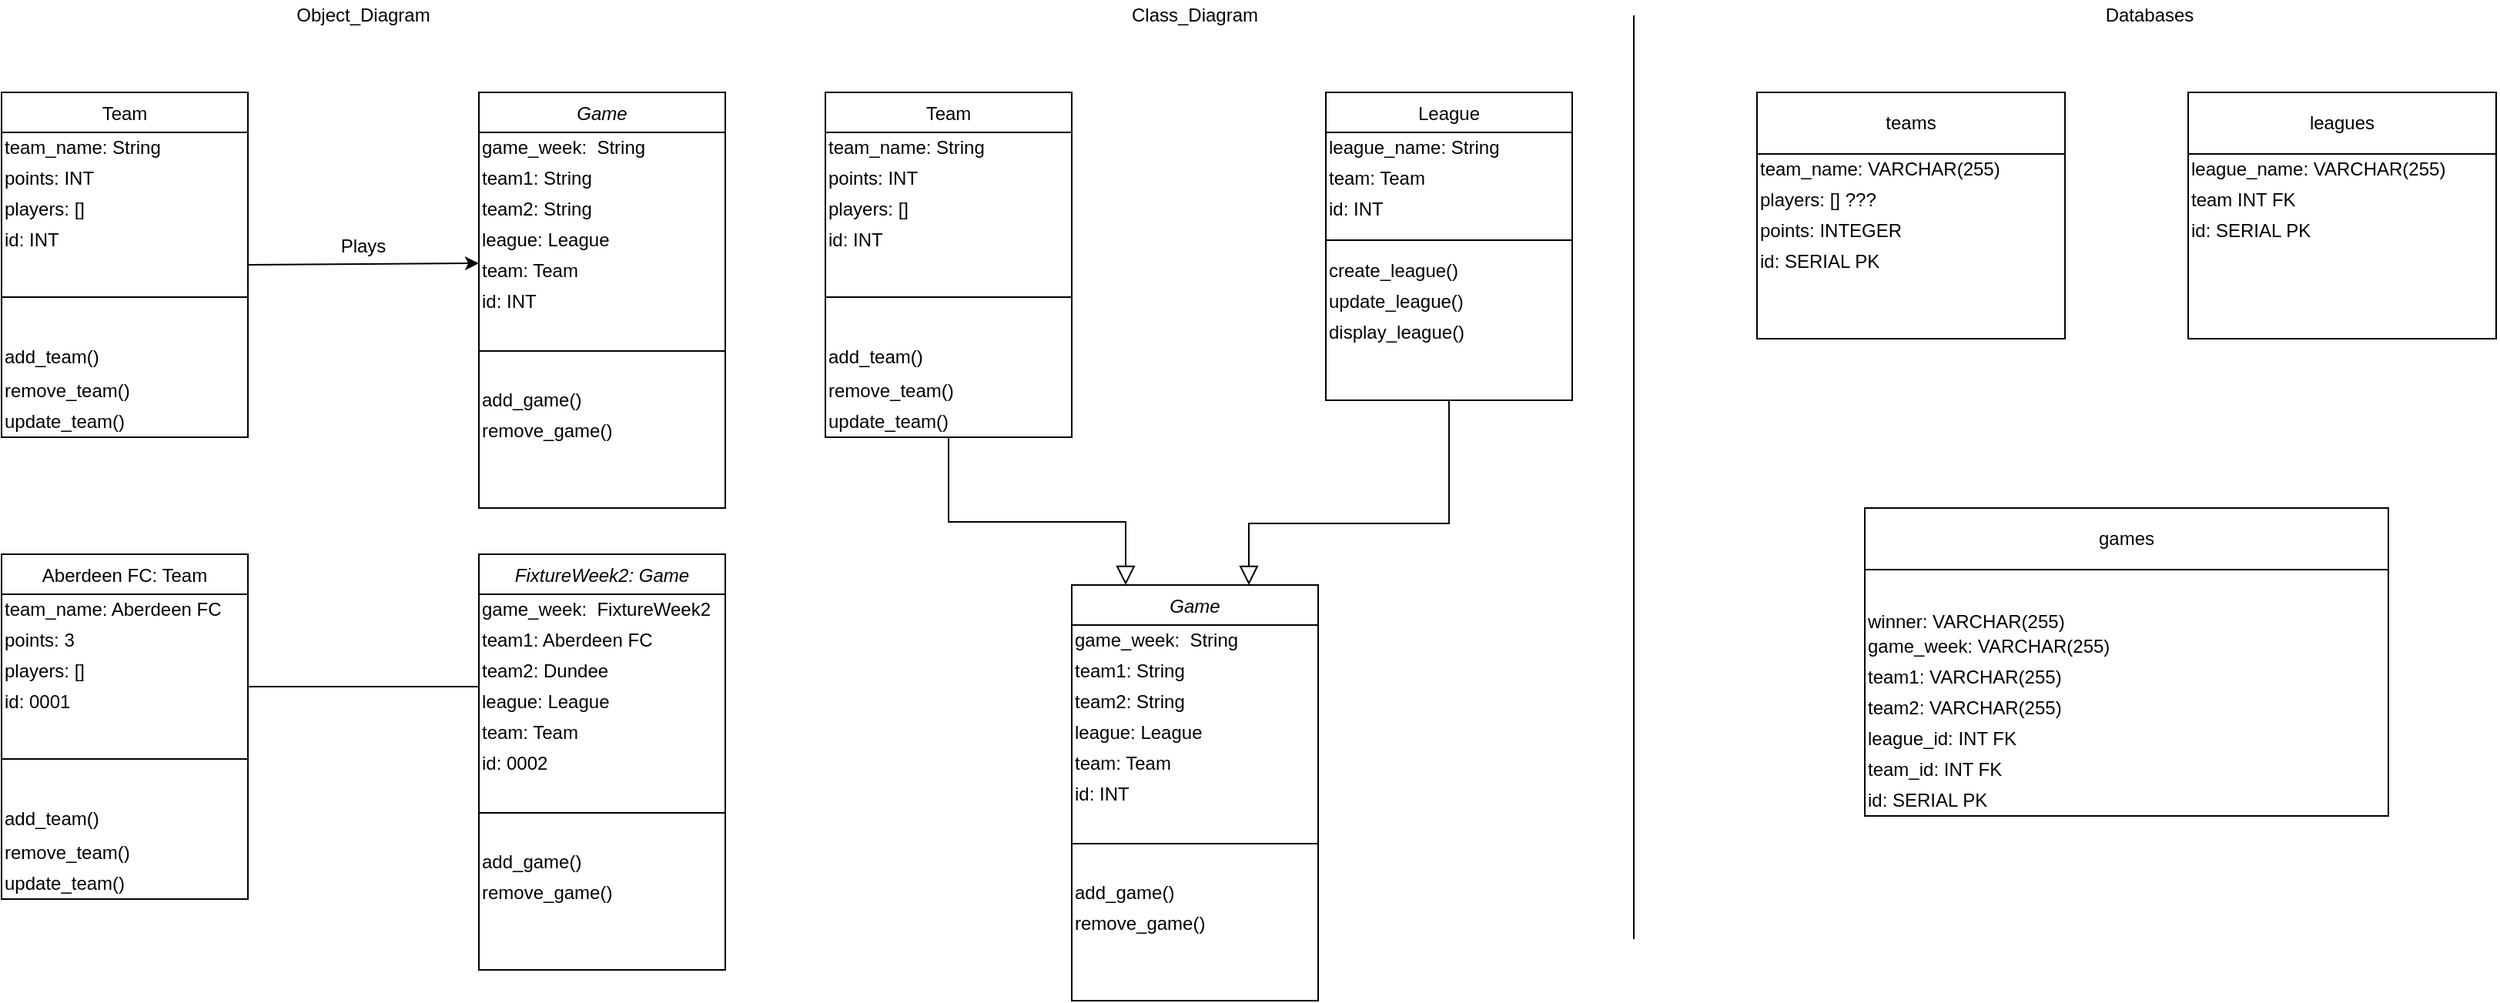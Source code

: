 <mxfile version="14.1.8" type="device"><diagram id="C5RBs43oDa-KdzZeNtuy" name="Page-1"><mxGraphModel dx="2047" dy="715" grid="1" gridSize="10" guides="1" tooltips="1" connect="1" arrows="1" fold="1" page="1" pageScale="1" pageWidth="1169" pageHeight="827" math="0" shadow="0"><root><mxCell id="WIyWlLk6GJQsqaUBKTNV-0"/><mxCell id="WIyWlLk6GJQsqaUBKTNV-1" parent="WIyWlLk6GJQsqaUBKTNV-0"/><mxCell id="zkfFHV4jXpPFQw0GAbJ--12" value="" style="endArrow=block;endSize=10;endFill=0;shadow=0;strokeWidth=1;rounded=0;edgeStyle=elbowEdgeStyle;elbow=vertical;" parent="WIyWlLk6GJQsqaUBKTNV-1" source="zkfFHV4jXpPFQw0GAbJ--6" target="zkfFHV4jXpPFQw0GAbJ--0" edge="1"><mxGeometry width="160" relative="1" as="geometry"><mxPoint x="195" y="-77" as="sourcePoint"/><mxPoint x="195" y="-77" as="targetPoint"/><Array as="points"><mxPoint x="230" y="359"/></Array></mxGeometry></mxCell><mxCell id="zkfFHV4jXpPFQw0GAbJ--16" value="" style="endArrow=block;endSize=10;endFill=0;shadow=0;strokeWidth=1;rounded=0;edgeStyle=elbowEdgeStyle;elbow=vertical;" parent="WIyWlLk6GJQsqaUBKTNV-1" source="zkfFHV4jXpPFQw0GAbJ--13" target="zkfFHV4jXpPFQw0GAbJ--0" edge="1"><mxGeometry width="160" relative="1" as="geometry"><mxPoint x="205" y="93" as="sourcePoint"/><mxPoint x="305" y="-9" as="targetPoint"/><Array as="points"><mxPoint x="310" y="360"/></Array></mxGeometry></mxCell><mxCell id="uyrOl6JC3aJBvTOo_luT-0" value="" style="endArrow=none;html=1;" parent="WIyWlLk6GJQsqaUBKTNV-1" edge="1"><mxGeometry width="50" height="50" relative="1" as="geometry"><mxPoint x="560" y="630" as="sourcePoint"/><mxPoint x="560" y="30" as="targetPoint"/></mxGeometry></mxCell><mxCell id="uyrOl6JC3aJBvTOo_luT-2" value="Class_Diagram" style="text;html=1;strokeColor=none;fillColor=none;align=center;verticalAlign=middle;whiteSpace=wrap;rounded=0;" parent="WIyWlLk6GJQsqaUBKTNV-1" vertex="1"><mxGeometry x="200" y="20" width="150" height="20" as="geometry"/></mxCell><mxCell id="uyrOl6JC3aJBvTOo_luT-3" value="Databases" style="text;html=1;strokeColor=none;fillColor=none;align=center;verticalAlign=middle;whiteSpace=wrap;rounded=0;" parent="WIyWlLk6GJQsqaUBKTNV-1" vertex="1"><mxGeometry x="840" y="20" width="110" height="20" as="geometry"/></mxCell><mxCell id="uyrOl6JC3aJBvTOo_luT-4" value="" style="rounded=0;whiteSpace=wrap;html=1;" parent="WIyWlLk6GJQsqaUBKTNV-1" vertex="1"><mxGeometry x="640" y="80" width="200" height="160" as="geometry"/></mxCell><mxCell id="uyrOl6JC3aJBvTOo_luT-5" value="" style="rounded=0;whiteSpace=wrap;html=1;" parent="WIyWlLk6GJQsqaUBKTNV-1" vertex="1"><mxGeometry x="920" y="80" width="200" height="160" as="geometry"/></mxCell><mxCell id="uyrOl6JC3aJBvTOo_luT-6" value="" style="rounded=0;whiteSpace=wrap;html=1;" parent="WIyWlLk6GJQsqaUBKTNV-1" vertex="1"><mxGeometry x="710" y="350" width="340" height="200" as="geometry"/></mxCell><mxCell id="uyrOl6JC3aJBvTOo_luT-7" value="" style="endArrow=none;html=1;entryX=1;entryY=0.25;entryDx=0;entryDy=0;exitX=0;exitY=0.25;exitDx=0;exitDy=0;" parent="WIyWlLk6GJQsqaUBKTNV-1" source="uyrOl6JC3aJBvTOo_luT-4" target="uyrOl6JC3aJBvTOo_luT-4" edge="1"><mxGeometry width="50" height="50" relative="1" as="geometry"><mxPoint x="400" y="310" as="sourcePoint"/><mxPoint x="450" y="260" as="targetPoint"/></mxGeometry></mxCell><mxCell id="uyrOl6JC3aJBvTOo_luT-8" value="" style="endArrow=none;html=1;entryX=1;entryY=0.25;entryDx=0;entryDy=0;exitX=0;exitY=0.25;exitDx=0;exitDy=0;" parent="WIyWlLk6GJQsqaUBKTNV-1" source="uyrOl6JC3aJBvTOo_luT-5" target="uyrOl6JC3aJBvTOo_luT-5" edge="1"><mxGeometry width="50" height="50" relative="1" as="geometry"><mxPoint x="400" y="310" as="sourcePoint"/><mxPoint x="450" y="260" as="targetPoint"/></mxGeometry></mxCell><mxCell id="uyrOl6JC3aJBvTOo_luT-11" value="teams" style="text;html=1;strokeColor=none;fillColor=none;align=center;verticalAlign=middle;whiteSpace=wrap;rounded=0;" parent="WIyWlLk6GJQsqaUBKTNV-1" vertex="1"><mxGeometry x="640" y="80" width="200" height="40" as="geometry"/></mxCell><mxCell id="uyrOl6JC3aJBvTOo_luT-12" value="games" style="text;html=1;strokeColor=none;fillColor=none;align=center;verticalAlign=middle;whiteSpace=wrap;rounded=0;" parent="WIyWlLk6GJQsqaUBKTNV-1" vertex="1"><mxGeometry x="710" y="350" width="340" height="40" as="geometry"/></mxCell><mxCell id="uyrOl6JC3aJBvTOo_luT-13" value="leagues" style="text;html=1;strokeColor=none;fillColor=none;align=center;verticalAlign=middle;whiteSpace=wrap;rounded=0;" parent="WIyWlLk6GJQsqaUBKTNV-1" vertex="1"><mxGeometry x="920" y="80" width="200" height="40" as="geometry"/></mxCell><mxCell id="zkfFHV4jXpPFQw0GAbJ--6" value="Team" style="swimlane;fontStyle=0;align=center;verticalAlign=top;childLayout=stackLayout;horizontal=1;startSize=26;horizontalStack=0;resizeParent=1;resizeLast=0;collapsible=1;marginBottom=0;rounded=0;shadow=0;strokeWidth=1;" parent="WIyWlLk6GJQsqaUBKTNV-1" vertex="1"><mxGeometry x="35" y="80" width="160" height="224" as="geometry"><mxRectangle x="130" y="380" width="160" height="26" as="alternateBounds"/></mxGeometry></mxCell><mxCell id="DFy3g-DkhLJkkt__Lro6-4" value="team_name: String" style="text;html=1;strokeColor=none;fillColor=none;align=left;verticalAlign=middle;whiteSpace=wrap;rounded=0;" parent="zkfFHV4jXpPFQw0GAbJ--6" vertex="1"><mxGeometry y="26" width="160" height="20" as="geometry"/></mxCell><mxCell id="5eMa5YOiXIp5N2IRgjDv-0" value="points: INT" style="text;html=1;strokeColor=none;fillColor=none;align=left;verticalAlign=middle;whiteSpace=wrap;rounded=0;" parent="zkfFHV4jXpPFQw0GAbJ--6" vertex="1"><mxGeometry y="46" width="160" height="20" as="geometry"/></mxCell><mxCell id="DFy3g-DkhLJkkt__Lro6-14" value="players: []" style="text;html=1;strokeColor=none;fillColor=none;align=left;verticalAlign=middle;whiteSpace=wrap;rounded=0;" parent="zkfFHV4jXpPFQw0GAbJ--6" vertex="1"><mxGeometry y="66" width="160" height="20" as="geometry"/></mxCell><mxCell id="DFy3g-DkhLJkkt__Lro6-13" value="id: INT" style="text;html=1;strokeColor=none;fillColor=none;align=left;verticalAlign=middle;whiteSpace=wrap;rounded=0;" parent="zkfFHV4jXpPFQw0GAbJ--6" vertex="1"><mxGeometry y="86" width="160" height="20" as="geometry"/></mxCell><mxCell id="zkfFHV4jXpPFQw0GAbJ--9" value="" style="line;html=1;strokeWidth=1;align=left;verticalAlign=middle;spacingTop=-1;spacingLeft=3;spacingRight=3;rotatable=0;labelPosition=right;points=[];portConstraint=eastwest;" parent="zkfFHV4jXpPFQw0GAbJ--6" vertex="1"><mxGeometry y="106" width="160" height="54" as="geometry"/></mxCell><mxCell id="yXatqnM2NVq_Ru4XXV55-59" value="add_team()" style="text;html=1;strokeColor=none;fillColor=none;align=left;verticalAlign=middle;whiteSpace=wrap;rounded=0;" vertex="1" parent="zkfFHV4jXpPFQw0GAbJ--6"><mxGeometry y="160" width="160" height="24" as="geometry"/></mxCell><mxCell id="yXatqnM2NVq_Ru4XXV55-60" value="remove_team()" style="text;html=1;strokeColor=none;fillColor=none;align=left;verticalAlign=middle;whiteSpace=wrap;rounded=0;" vertex="1" parent="zkfFHV4jXpPFQw0GAbJ--6"><mxGeometry y="184" width="160" height="20" as="geometry"/></mxCell><mxCell id="yXatqnM2NVq_Ru4XXV55-61" value="update_team()" style="text;html=1;strokeColor=none;fillColor=none;align=left;verticalAlign=middle;whiteSpace=wrap;rounded=0;" vertex="1" parent="zkfFHV4jXpPFQw0GAbJ--6"><mxGeometry y="204" width="160" height="20" as="geometry"/></mxCell><mxCell id="zkfFHV4jXpPFQw0GAbJ--0" value="Game" style="swimlane;fontStyle=2;align=center;verticalAlign=top;childLayout=stackLayout;horizontal=1;startSize=26;horizontalStack=0;resizeParent=1;resizeLast=0;collapsible=1;marginBottom=0;rounded=0;shadow=0;strokeWidth=1;" parent="WIyWlLk6GJQsqaUBKTNV-1" vertex="1"><mxGeometry x="195" y="400" width="160" height="270" as="geometry"><mxRectangle x="230" y="140" width="160" height="26" as="alternateBounds"/></mxGeometry></mxCell><mxCell id="DFy3g-DkhLJkkt__Lro6-10" value="game_week:&amp;nbsp; String" style="text;html=1;align=left;verticalAlign=middle;whiteSpace=wrap;rounded=0;" parent="zkfFHV4jXpPFQw0GAbJ--0" vertex="1"><mxGeometry y="26" width="160" height="20" as="geometry"/></mxCell><mxCell id="DFy3g-DkhLJkkt__Lro6-19" value="team1: String" style="text;html=1;align=left;verticalAlign=middle;whiteSpace=wrap;rounded=0;" parent="zkfFHV4jXpPFQw0GAbJ--0" vertex="1"><mxGeometry y="46" width="160" height="20" as="geometry"/></mxCell><mxCell id="DFy3g-DkhLJkkt__Lro6-8" value="team2: String" style="text;html=1;align=left;verticalAlign=middle;whiteSpace=wrap;rounded=0;" parent="zkfFHV4jXpPFQw0GAbJ--0" vertex="1"><mxGeometry y="66" width="160" height="20" as="geometry"/></mxCell><mxCell id="DFy3g-DkhLJkkt__Lro6-6" value="league: League" style="text;html=1;strokeColor=none;fillColor=none;align=left;verticalAlign=middle;whiteSpace=wrap;rounded=0;" parent="zkfFHV4jXpPFQw0GAbJ--0" vertex="1"><mxGeometry y="86" width="160" height="20" as="geometry"/></mxCell><mxCell id="DFy3g-DkhLJkkt__Lro6-7" value="team: Team" style="text;html=1;strokeColor=none;fillColor=none;align=left;verticalAlign=middle;whiteSpace=wrap;rounded=0;" parent="zkfFHV4jXpPFQw0GAbJ--0" vertex="1"><mxGeometry y="106" width="160" height="20" as="geometry"/></mxCell><mxCell id="DFy3g-DkhLJkkt__Lro6-9" value="id: INT" style="text;html=1;strokeColor=none;fillColor=none;align=left;verticalAlign=middle;whiteSpace=wrap;rounded=0;" parent="zkfFHV4jXpPFQw0GAbJ--0" vertex="1"><mxGeometry y="126" width="160" height="20" as="geometry"/></mxCell><mxCell id="zkfFHV4jXpPFQw0GAbJ--4" value="" style="line;html=1;strokeWidth=1;align=left;verticalAlign=middle;spacingTop=-1;spacingLeft=3;spacingRight=3;rotatable=0;labelPosition=right;points=[];portConstraint=eastwest;" parent="zkfFHV4jXpPFQw0GAbJ--0" vertex="1"><mxGeometry y="146" width="160" height="44" as="geometry"/></mxCell><mxCell id="yXatqnM2NVq_Ru4XXV55-64" value="add_game()" style="text;html=1;strokeColor=none;fillColor=none;align=left;verticalAlign=middle;whiteSpace=wrap;rounded=0;" vertex="1" parent="zkfFHV4jXpPFQw0GAbJ--0"><mxGeometry y="190" width="160" height="20" as="geometry"/></mxCell><mxCell id="yXatqnM2NVq_Ru4XXV55-65" value="remove_game()" style="text;html=1;strokeColor=none;fillColor=none;align=left;verticalAlign=middle;whiteSpace=wrap;rounded=0;" vertex="1" parent="zkfFHV4jXpPFQw0GAbJ--0"><mxGeometry y="210" width="160" height="20" as="geometry"/></mxCell><mxCell id="59Xm5ghBvC9s5oEC28B8-0" value="team_name: VARCHAR(255)" style="text;html=1;strokeColor=none;fillColor=none;align=left;verticalAlign=middle;whiteSpace=wrap;rounded=0;" parent="WIyWlLk6GJQsqaUBKTNV-1" vertex="1"><mxGeometry x="640" y="120" width="200" height="20" as="geometry"/></mxCell><mxCell id="59Xm5ghBvC9s5oEC28B8-1" value="id: SERIAL PK" style="text;html=1;strokeColor=none;fillColor=none;align=left;verticalAlign=middle;whiteSpace=wrap;rounded=0;" parent="WIyWlLk6GJQsqaUBKTNV-1" vertex="1"><mxGeometry x="640" y="180" width="200" height="20" as="geometry"/></mxCell><mxCell id="59Xm5ghBvC9s5oEC28B8-2" value="players: [] ???" style="text;html=1;strokeColor=none;fillColor=none;align=left;verticalAlign=middle;whiteSpace=wrap;rounded=0;" parent="WIyWlLk6GJQsqaUBKTNV-1" vertex="1"><mxGeometry x="640" y="140" width="200" height="20" as="geometry"/></mxCell><mxCell id="59Xm5ghBvC9s5oEC28B8-3" value="league_name: VARCHAR(255)" style="text;html=1;strokeColor=none;fillColor=none;align=left;verticalAlign=middle;whiteSpace=wrap;rounded=0;" parent="WIyWlLk6GJQsqaUBKTNV-1" vertex="1"><mxGeometry x="920" y="120" width="200" height="20" as="geometry"/></mxCell><mxCell id="59Xm5ghBvC9s5oEC28B8-4" value="id: SERIAL PK" style="text;html=1;strokeColor=none;fillColor=none;align=left;verticalAlign=middle;whiteSpace=wrap;rounded=0;" parent="WIyWlLk6GJQsqaUBKTNV-1" vertex="1"><mxGeometry x="920" y="160" width="200" height="20" as="geometry"/></mxCell><mxCell id="59Xm5ghBvC9s5oEC28B8-5" value="team_id: INT FK" style="text;html=1;strokeColor=none;fillColor=none;align=left;verticalAlign=middle;whiteSpace=wrap;rounded=0;" parent="WIyWlLk6GJQsqaUBKTNV-1" vertex="1"><mxGeometry x="710" y="510" width="340" height="20" as="geometry"/></mxCell><mxCell id="59Xm5ghBvC9s5oEC28B8-6" value="game_week: VARCHAR(255)" style="text;html=1;strokeColor=none;fillColor=none;align=left;verticalAlign=middle;whiteSpace=wrap;rounded=0;" parent="WIyWlLk6GJQsqaUBKTNV-1" vertex="1"><mxGeometry x="710" y="430" width="340" height="20" as="geometry"/></mxCell><mxCell id="59Xm5ghBvC9s5oEC28B8-7" value="id: SERIAL PK" style="text;html=1;strokeColor=none;fillColor=none;align=left;verticalAlign=middle;whiteSpace=wrap;rounded=0;" parent="WIyWlLk6GJQsqaUBKTNV-1" vertex="1"><mxGeometry x="710" y="530" width="340" height="20" as="geometry"/></mxCell><mxCell id="59Xm5ghBvC9s5oEC28B8-12" value="team1: VARCHAR(255)" style="text;html=1;strokeColor=none;fillColor=none;align=left;verticalAlign=middle;whiteSpace=wrap;rounded=0;" parent="WIyWlLk6GJQsqaUBKTNV-1" vertex="1"><mxGeometry x="710" y="450" width="340" height="20" as="geometry"/></mxCell><mxCell id="59Xm5ghBvC9s5oEC28B8-13" value="team2: VARCHAR(255)" style="text;html=1;strokeColor=none;fillColor=none;align=left;verticalAlign=middle;whiteSpace=wrap;rounded=0;" parent="WIyWlLk6GJQsqaUBKTNV-1" vertex="1"><mxGeometry x="710" y="470" width="340" height="20" as="geometry"/></mxCell><mxCell id="zkfFHV4jXpPFQw0GAbJ--13" value="League" style="swimlane;fontStyle=0;align=center;verticalAlign=top;childLayout=stackLayout;horizontal=1;startSize=26;horizontalStack=0;resizeParent=1;resizeLast=0;collapsible=1;marginBottom=0;rounded=0;shadow=0;strokeWidth=1;" parent="WIyWlLk6GJQsqaUBKTNV-1" vertex="1"><mxGeometry x="360" y="80" width="160" height="200" as="geometry"><mxRectangle x="340" y="380" width="170" height="26" as="alternateBounds"/></mxGeometry></mxCell><mxCell id="DFy3g-DkhLJkkt__Lro6-18" value="league_name: String" style="text;html=1;strokeColor=none;fillColor=none;align=left;verticalAlign=middle;whiteSpace=wrap;rounded=0;" parent="zkfFHV4jXpPFQw0GAbJ--13" vertex="1"><mxGeometry y="26" width="160" height="20" as="geometry"/></mxCell><mxCell id="5nBagAm6ukxaj6HuRCPi-0" value="team: Team" style="text;html=1;strokeColor=none;fillColor=none;align=left;verticalAlign=middle;whiteSpace=wrap;rounded=0;" parent="zkfFHV4jXpPFQw0GAbJ--13" vertex="1"><mxGeometry y="46" width="160" height="20" as="geometry"/></mxCell><mxCell id="DFy3g-DkhLJkkt__Lro6-5" value="id: INT" style="text;html=1;strokeColor=none;fillColor=none;align=left;verticalAlign=middle;whiteSpace=wrap;rounded=0;" parent="zkfFHV4jXpPFQw0GAbJ--13" vertex="1"><mxGeometry y="66" width="160" height="20" as="geometry"/></mxCell><mxCell id="zkfFHV4jXpPFQw0GAbJ--15" value="" style="line;html=1;strokeWidth=1;align=left;verticalAlign=middle;spacingTop=-1;spacingLeft=3;spacingRight=3;rotatable=0;labelPosition=right;points=[];portConstraint=eastwest;" parent="zkfFHV4jXpPFQw0GAbJ--13" vertex="1"><mxGeometry y="86" width="160" height="20" as="geometry"/></mxCell><mxCell id="5nBagAm6ukxaj6HuRCPi-4" value="create_league()" style="text;html=1;strokeColor=none;fillColor=none;align=left;verticalAlign=middle;whiteSpace=wrap;rounded=0;" parent="zkfFHV4jXpPFQw0GAbJ--13" vertex="1"><mxGeometry y="106" width="160" height="20" as="geometry"/></mxCell><mxCell id="yXatqnM2NVq_Ru4XXV55-66" value="update_league()" style="text;html=1;strokeColor=none;fillColor=none;align=left;verticalAlign=middle;whiteSpace=wrap;rounded=0;" vertex="1" parent="zkfFHV4jXpPFQw0GAbJ--13"><mxGeometry y="126" width="160" height="20" as="geometry"/></mxCell><mxCell id="5nBagAm6ukxaj6HuRCPi-5" value="display_league()" style="text;html=1;strokeColor=none;fillColor=none;align=left;verticalAlign=middle;whiteSpace=wrap;rounded=0;" parent="zkfFHV4jXpPFQw0GAbJ--13" vertex="1"><mxGeometry y="146" width="160" height="20" as="geometry"/></mxCell><mxCell id="5nBagAm6ukxaj6HuRCPi-9" value="points: INTEGER" style="text;html=1;strokeColor=none;fillColor=none;align=left;verticalAlign=middle;whiteSpace=wrap;rounded=0;" parent="WIyWlLk6GJQsqaUBKTNV-1" vertex="1"><mxGeometry x="640" y="160" width="200" height="20" as="geometry"/></mxCell><mxCell id="5nBagAm6ukxaj6HuRCPi-12" value="team INT FK" style="text;html=1;strokeColor=none;fillColor=none;align=left;verticalAlign=middle;whiteSpace=wrap;rounded=0;" parent="WIyWlLk6GJQsqaUBKTNV-1" vertex="1"><mxGeometry x="920" y="140" width="200" height="20" as="geometry"/></mxCell><mxCell id="5nBagAm6ukxaj6HuRCPi-13" value="league_id: INT FK" style="text;html=1;strokeColor=none;fillColor=none;align=left;verticalAlign=middle;whiteSpace=wrap;rounded=0;" parent="WIyWlLk6GJQsqaUBKTNV-1" vertex="1"><mxGeometry x="710" y="490" width="340" height="20" as="geometry"/></mxCell><mxCell id="5nBagAm6ukxaj6HuRCPi-15" value="" style="endArrow=none;html=1;exitX=0;exitY=1;exitDx=0;exitDy=0;entryX=1;entryY=1;entryDx=0;entryDy=0;" parent="WIyWlLk6GJQsqaUBKTNV-1" source="uyrOl6JC3aJBvTOo_luT-12" target="uyrOl6JC3aJBvTOo_luT-12" edge="1"><mxGeometry width="50" height="50" relative="1" as="geometry"><mxPoint x="700" y="330" as="sourcePoint"/><mxPoint x="750" y="280" as="targetPoint"/></mxGeometry></mxCell><mxCell id="5eMa5YOiXIp5N2IRgjDv-1" value="winner: VARCHAR(255)" style="text;html=1;strokeColor=none;fillColor=none;align=left;verticalAlign=middle;whiteSpace=wrap;rounded=0;" parent="WIyWlLk6GJQsqaUBKTNV-1" vertex="1"><mxGeometry x="710" y="414" width="340" height="20" as="geometry"/></mxCell><mxCell id="yXatqnM2NVq_Ru4XXV55-3" value="Team" style="swimlane;fontStyle=0;align=center;verticalAlign=top;childLayout=stackLayout;horizontal=1;startSize=26;horizontalStack=0;resizeParent=1;resizeLast=0;collapsible=1;marginBottom=0;rounded=0;shadow=0;strokeWidth=1;" vertex="1" parent="WIyWlLk6GJQsqaUBKTNV-1"><mxGeometry x="-500" y="80" width="160" height="224" as="geometry"><mxRectangle x="130" y="380" width="160" height="26" as="alternateBounds"/></mxGeometry></mxCell><mxCell id="yXatqnM2NVq_Ru4XXV55-4" value="team_name: String" style="text;html=1;strokeColor=none;fillColor=none;align=left;verticalAlign=middle;whiteSpace=wrap;rounded=0;" vertex="1" parent="yXatqnM2NVq_Ru4XXV55-3"><mxGeometry y="26" width="160" height="20" as="geometry"/></mxCell><mxCell id="yXatqnM2NVq_Ru4XXV55-5" value="points: INT" style="text;html=1;strokeColor=none;fillColor=none;align=left;verticalAlign=middle;whiteSpace=wrap;rounded=0;" vertex="1" parent="yXatqnM2NVq_Ru4XXV55-3"><mxGeometry y="46" width="160" height="20" as="geometry"/></mxCell><mxCell id="yXatqnM2NVq_Ru4XXV55-6" value="players: []" style="text;html=1;strokeColor=none;fillColor=none;align=left;verticalAlign=middle;whiteSpace=wrap;rounded=0;" vertex="1" parent="yXatqnM2NVq_Ru4XXV55-3"><mxGeometry y="66" width="160" height="20" as="geometry"/></mxCell><mxCell id="yXatqnM2NVq_Ru4XXV55-7" value="id: INT" style="text;html=1;strokeColor=none;fillColor=none;align=left;verticalAlign=middle;whiteSpace=wrap;rounded=0;" vertex="1" parent="yXatqnM2NVq_Ru4XXV55-3"><mxGeometry y="86" width="160" height="20" as="geometry"/></mxCell><mxCell id="yXatqnM2NVq_Ru4XXV55-8" value="" style="line;html=1;strokeWidth=1;align=left;verticalAlign=middle;spacingTop=-1;spacingLeft=3;spacingRight=3;rotatable=0;labelPosition=right;points=[];portConstraint=eastwest;" vertex="1" parent="yXatqnM2NVq_Ru4XXV55-3"><mxGeometry y="106" width="160" height="54" as="geometry"/></mxCell><mxCell id="yXatqnM2NVq_Ru4XXV55-11" value="add_team()" style="text;html=1;strokeColor=none;fillColor=none;align=left;verticalAlign=middle;whiteSpace=wrap;rounded=0;" vertex="1" parent="yXatqnM2NVq_Ru4XXV55-3"><mxGeometry y="160" width="160" height="24" as="geometry"/></mxCell><mxCell id="yXatqnM2NVq_Ru4XXV55-10" value="remove_team()" style="text;html=1;strokeColor=none;fillColor=none;align=left;verticalAlign=middle;whiteSpace=wrap;rounded=0;" vertex="1" parent="yXatqnM2NVq_Ru4XXV55-3"><mxGeometry y="184" width="160" height="20" as="geometry"/></mxCell><mxCell id="yXatqnM2NVq_Ru4XXV55-23" value="update_team()" style="text;html=1;strokeColor=none;fillColor=none;align=left;verticalAlign=middle;whiteSpace=wrap;rounded=0;" vertex="1" parent="yXatqnM2NVq_Ru4XXV55-3"><mxGeometry y="204" width="160" height="20" as="geometry"/></mxCell><mxCell id="yXatqnM2NVq_Ru4XXV55-12" value="Game" style="swimlane;fontStyle=2;align=center;verticalAlign=top;childLayout=stackLayout;horizontal=1;startSize=26;horizontalStack=0;resizeParent=1;resizeLast=0;collapsible=1;marginBottom=0;rounded=0;shadow=0;strokeWidth=1;" vertex="1" parent="WIyWlLk6GJQsqaUBKTNV-1"><mxGeometry x="-190" y="80" width="160" height="270" as="geometry"><mxRectangle x="230" y="140" width="160" height="26" as="alternateBounds"/></mxGeometry></mxCell><mxCell id="yXatqnM2NVq_Ru4XXV55-15" value="game_week:&amp;nbsp; String" style="text;html=1;align=left;verticalAlign=middle;whiteSpace=wrap;rounded=0;" vertex="1" parent="yXatqnM2NVq_Ru4XXV55-12"><mxGeometry y="26" width="160" height="20" as="geometry"/></mxCell><mxCell id="yXatqnM2NVq_Ru4XXV55-13" value="team1: String" style="text;html=1;align=left;verticalAlign=middle;whiteSpace=wrap;rounded=0;" vertex="1" parent="yXatqnM2NVq_Ru4XXV55-12"><mxGeometry y="46" width="160" height="20" as="geometry"/></mxCell><mxCell id="yXatqnM2NVq_Ru4XXV55-14" value="team2: String" style="text;html=1;align=left;verticalAlign=middle;whiteSpace=wrap;rounded=0;" vertex="1" parent="yXatqnM2NVq_Ru4XXV55-12"><mxGeometry y="66" width="160" height="20" as="geometry"/></mxCell><mxCell id="yXatqnM2NVq_Ru4XXV55-17" value="league: League" style="text;html=1;strokeColor=none;fillColor=none;align=left;verticalAlign=middle;whiteSpace=wrap;rounded=0;" vertex="1" parent="yXatqnM2NVq_Ru4XXV55-12"><mxGeometry y="86" width="160" height="20" as="geometry"/></mxCell><mxCell id="yXatqnM2NVq_Ru4XXV55-18" value="team: Team" style="text;html=1;strokeColor=none;fillColor=none;align=left;verticalAlign=middle;whiteSpace=wrap;rounded=0;" vertex="1" parent="yXatqnM2NVq_Ru4XXV55-12"><mxGeometry y="106" width="160" height="20" as="geometry"/></mxCell><mxCell id="yXatqnM2NVq_Ru4XXV55-19" value="id: INT" style="text;html=1;strokeColor=none;fillColor=none;align=left;verticalAlign=middle;whiteSpace=wrap;rounded=0;" vertex="1" parent="yXatqnM2NVq_Ru4XXV55-12"><mxGeometry y="126" width="160" height="20" as="geometry"/></mxCell><mxCell id="yXatqnM2NVq_Ru4XXV55-20" value="" style="line;html=1;strokeWidth=1;align=left;verticalAlign=middle;spacingTop=-1;spacingLeft=3;spacingRight=3;rotatable=0;labelPosition=right;points=[];portConstraint=eastwest;" vertex="1" parent="yXatqnM2NVq_Ru4XXV55-12"><mxGeometry y="146" width="160" height="44" as="geometry"/></mxCell><mxCell id="yXatqnM2NVq_Ru4XXV55-21" value="add_game()" style="text;html=1;strokeColor=none;fillColor=none;align=left;verticalAlign=middle;whiteSpace=wrap;rounded=0;" vertex="1" parent="yXatqnM2NVq_Ru4XXV55-12"><mxGeometry y="190" width="160" height="20" as="geometry"/></mxCell><mxCell id="yXatqnM2NVq_Ru4XXV55-22" value="remove_game()" style="text;html=1;strokeColor=none;fillColor=none;align=left;verticalAlign=middle;whiteSpace=wrap;rounded=0;" vertex="1" parent="yXatqnM2NVq_Ru4XXV55-12"><mxGeometry y="210" width="160" height="20" as="geometry"/></mxCell><mxCell id="yXatqnM2NVq_Ru4XXV55-31" value="Object_Diagram" style="text;html=1;strokeColor=none;fillColor=none;align=center;verticalAlign=middle;whiteSpace=wrap;rounded=0;" vertex="1" parent="WIyWlLk6GJQsqaUBKTNV-1"><mxGeometry x="-330" y="20" width="130" height="20" as="geometry"/></mxCell><mxCell id="yXatqnM2NVq_Ru4XXV55-32" value="Aberdeen FC: Team" style="swimlane;fontStyle=0;align=center;verticalAlign=top;childLayout=stackLayout;horizontal=1;startSize=26;horizontalStack=0;resizeParent=1;resizeLast=0;collapsible=1;marginBottom=0;rounded=0;shadow=0;strokeWidth=1;" vertex="1" parent="WIyWlLk6GJQsqaUBKTNV-1"><mxGeometry x="-500" y="380" width="160" height="224" as="geometry"><mxRectangle x="130" y="380" width="160" height="26" as="alternateBounds"/></mxGeometry></mxCell><mxCell id="yXatqnM2NVq_Ru4XXV55-33" value="team_name: Aberdeen FC" style="text;html=1;strokeColor=none;fillColor=none;align=left;verticalAlign=middle;whiteSpace=wrap;rounded=0;" vertex="1" parent="yXatqnM2NVq_Ru4XXV55-32"><mxGeometry y="26" width="160" height="20" as="geometry"/></mxCell><mxCell id="yXatqnM2NVq_Ru4XXV55-34" value="points: 3" style="text;html=1;strokeColor=none;fillColor=none;align=left;verticalAlign=middle;whiteSpace=wrap;rounded=0;" vertex="1" parent="yXatqnM2NVq_Ru4XXV55-32"><mxGeometry y="46" width="160" height="20" as="geometry"/></mxCell><mxCell id="yXatqnM2NVq_Ru4XXV55-35" value="players: []" style="text;html=1;strokeColor=none;fillColor=none;align=left;verticalAlign=middle;whiteSpace=wrap;rounded=0;" vertex="1" parent="yXatqnM2NVq_Ru4XXV55-32"><mxGeometry y="66" width="160" height="20" as="geometry"/></mxCell><mxCell id="yXatqnM2NVq_Ru4XXV55-36" value="id: 0001" style="text;html=1;strokeColor=none;fillColor=none;align=left;verticalAlign=middle;whiteSpace=wrap;rounded=0;" vertex="1" parent="yXatqnM2NVq_Ru4XXV55-32"><mxGeometry y="86" width="160" height="20" as="geometry"/></mxCell><mxCell id="yXatqnM2NVq_Ru4XXV55-37" value="" style="line;html=1;strokeWidth=1;align=left;verticalAlign=middle;spacingTop=-1;spacingLeft=3;spacingRight=3;rotatable=0;labelPosition=right;points=[];portConstraint=eastwest;" vertex="1" parent="yXatqnM2NVq_Ru4XXV55-32"><mxGeometry y="106" width="160" height="54" as="geometry"/></mxCell><mxCell id="yXatqnM2NVq_Ru4XXV55-56" value="add_team()" style="text;html=1;strokeColor=none;fillColor=none;align=left;verticalAlign=middle;whiteSpace=wrap;rounded=0;" vertex="1" parent="yXatqnM2NVq_Ru4XXV55-32"><mxGeometry y="160" width="160" height="24" as="geometry"/></mxCell><mxCell id="yXatqnM2NVq_Ru4XXV55-57" value="remove_team()" style="text;html=1;strokeColor=none;fillColor=none;align=left;verticalAlign=middle;whiteSpace=wrap;rounded=0;" vertex="1" parent="yXatqnM2NVq_Ru4XXV55-32"><mxGeometry y="184" width="160" height="20" as="geometry"/></mxCell><mxCell id="yXatqnM2NVq_Ru4XXV55-58" value="update_team()" style="text;html=1;strokeColor=none;fillColor=none;align=left;verticalAlign=middle;whiteSpace=wrap;rounded=0;" vertex="1" parent="yXatqnM2NVq_Ru4XXV55-32"><mxGeometry y="204" width="160" height="20" as="geometry"/></mxCell><mxCell id="yXatqnM2NVq_Ru4XXV55-41" value="FixtureWeek2: Game" style="swimlane;fontStyle=2;align=center;verticalAlign=top;childLayout=stackLayout;horizontal=1;startSize=26;horizontalStack=0;resizeParent=1;resizeLast=0;collapsible=1;marginBottom=0;rounded=0;shadow=0;strokeWidth=1;" vertex="1" parent="WIyWlLk6GJQsqaUBKTNV-1"><mxGeometry x="-190" y="380" width="160" height="270" as="geometry"><mxRectangle x="230" y="140" width="160" height="26" as="alternateBounds"/></mxGeometry></mxCell><mxCell id="yXatqnM2NVq_Ru4XXV55-44" value="game_week:&amp;nbsp; FixtureWeek2" style="text;html=1;align=left;verticalAlign=middle;whiteSpace=wrap;rounded=0;" vertex="1" parent="yXatqnM2NVq_Ru4XXV55-41"><mxGeometry y="26" width="160" height="20" as="geometry"/></mxCell><mxCell id="yXatqnM2NVq_Ru4XXV55-42" value="team1: Aberdeen FC" style="text;html=1;align=left;verticalAlign=middle;whiteSpace=wrap;rounded=0;" vertex="1" parent="yXatqnM2NVq_Ru4XXV55-41"><mxGeometry y="46" width="160" height="20" as="geometry"/></mxCell><mxCell id="yXatqnM2NVq_Ru4XXV55-43" value="team2: Dundee" style="text;html=1;align=left;verticalAlign=middle;whiteSpace=wrap;rounded=0;" vertex="1" parent="yXatqnM2NVq_Ru4XXV55-41"><mxGeometry y="66" width="160" height="20" as="geometry"/></mxCell><mxCell id="yXatqnM2NVq_Ru4XXV55-46" value="league: League" style="text;html=1;strokeColor=none;fillColor=none;align=left;verticalAlign=middle;whiteSpace=wrap;rounded=0;" vertex="1" parent="yXatqnM2NVq_Ru4XXV55-41"><mxGeometry y="86" width="160" height="20" as="geometry"/></mxCell><mxCell id="yXatqnM2NVq_Ru4XXV55-47" value="team: Team" style="text;html=1;strokeColor=none;fillColor=none;align=left;verticalAlign=middle;whiteSpace=wrap;rounded=0;" vertex="1" parent="yXatqnM2NVq_Ru4XXV55-41"><mxGeometry y="106" width="160" height="20" as="geometry"/></mxCell><mxCell id="yXatqnM2NVq_Ru4XXV55-48" value="id: 0002" style="text;html=1;strokeColor=none;fillColor=none;align=left;verticalAlign=middle;whiteSpace=wrap;rounded=0;" vertex="1" parent="yXatqnM2NVq_Ru4XXV55-41"><mxGeometry y="126" width="160" height="20" as="geometry"/></mxCell><mxCell id="yXatqnM2NVq_Ru4XXV55-49" value="" style="line;html=1;strokeWidth=1;align=left;verticalAlign=middle;spacingTop=-1;spacingLeft=3;spacingRight=3;rotatable=0;labelPosition=right;points=[];portConstraint=eastwest;" vertex="1" parent="yXatqnM2NVq_Ru4XXV55-41"><mxGeometry y="146" width="160" height="44" as="geometry"/></mxCell><mxCell id="yXatqnM2NVq_Ru4XXV55-62" value="add_game()" style="text;html=1;strokeColor=none;fillColor=none;align=left;verticalAlign=middle;whiteSpace=wrap;rounded=0;" vertex="1" parent="yXatqnM2NVq_Ru4XXV55-41"><mxGeometry y="190" width="160" height="20" as="geometry"/></mxCell><mxCell id="yXatqnM2NVq_Ru4XXV55-63" value="remove_game()" style="text;html=1;strokeColor=none;fillColor=none;align=left;verticalAlign=middle;whiteSpace=wrap;rounded=0;" vertex="1" parent="yXatqnM2NVq_Ru4XXV55-41"><mxGeometry y="210" width="160" height="20" as="geometry"/></mxCell><mxCell id="yXatqnM2NVq_Ru4XXV55-54" value="" style="endArrow=classic;html=1;exitX=1;exitY=0.5;exitDx=0;exitDy=0;entryX=0;entryY=0.25;entryDx=0;entryDy=0;" edge="1" parent="WIyWlLk6GJQsqaUBKTNV-1" source="yXatqnM2NVq_Ru4XXV55-3" target="yXatqnM2NVq_Ru4XXV55-18"><mxGeometry width="50" height="50" relative="1" as="geometry"><mxPoint x="-180" y="250" as="sourcePoint"/><mxPoint x="-130" y="200" as="targetPoint"/></mxGeometry></mxCell><mxCell id="yXatqnM2NVq_Ru4XXV55-55" value="Plays" style="text;html=1;strokeColor=none;fillColor=none;align=center;verticalAlign=middle;whiteSpace=wrap;rounded=0;" vertex="1" parent="WIyWlLk6GJQsqaUBKTNV-1"><mxGeometry x="-310" y="170" width="90" height="20" as="geometry"/></mxCell><mxCell id="yXatqnM2NVq_Ru4XXV55-67" value="" style="endArrow=none;html=1;exitX=1;exitY=0;exitDx=0;exitDy=0;entryX=0;entryY=1;entryDx=0;entryDy=0;" edge="1" parent="WIyWlLk6GJQsqaUBKTNV-1" source="yXatqnM2NVq_Ru4XXV55-36" target="yXatqnM2NVq_Ru4XXV55-43"><mxGeometry width="50" height="50" relative="1" as="geometry"><mxPoint x="-130" y="360" as="sourcePoint"/><mxPoint x="-80" y="310" as="targetPoint"/></mxGeometry></mxCell></root></mxGraphModel></diagram></mxfile>